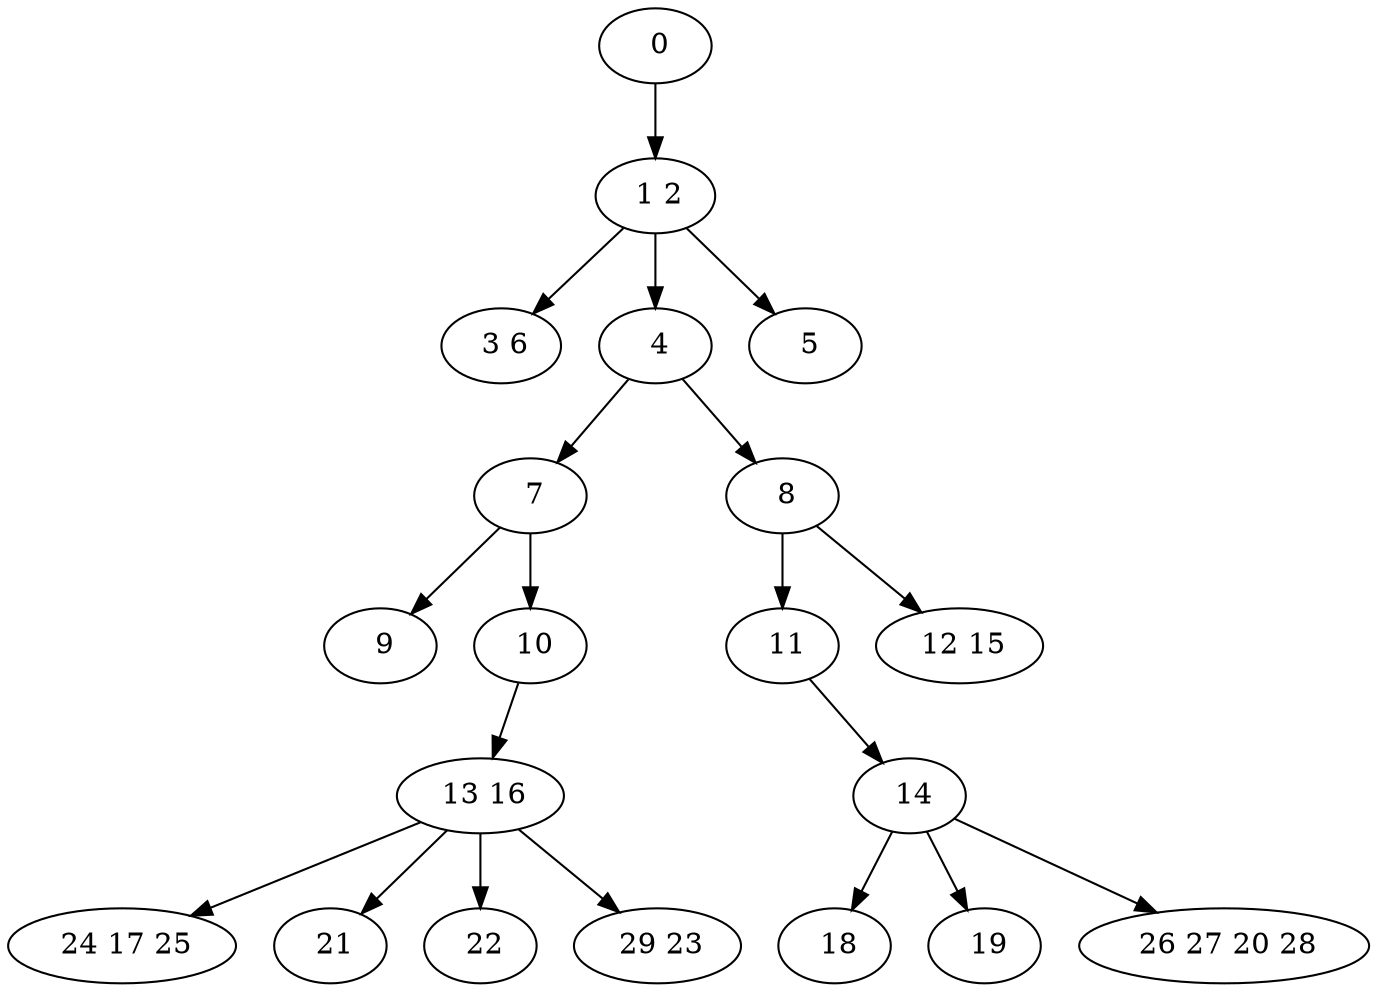 digraph mytree {
" 0" -> " 1 2";
" 1 2" -> " 3 6";
" 1 2" -> " 4";
" 1 2" -> " 5";
" 3 6";
" 4" -> " 7";
" 4" -> " 8";
" 7" -> " 9";
" 7" -> " 10";
" 8" -> " 11";
" 8" -> " 12 15";
" 9";
" 10" -> " 13 16";
" 13 16" -> " 24 17 25";
" 13 16" -> " 21";
" 13 16" -> " 22";
" 13 16" -> " 29 23";
" 24 17 25";
" 11" -> " 14";
" 12 15";
" 18";
" 14" -> " 18";
" 14" -> " 19";
" 14" -> " 26 27 20 28";
" 21";
" 22";
" 29 23";
" 19";
" 26 27 20 28";
" 5";
}
